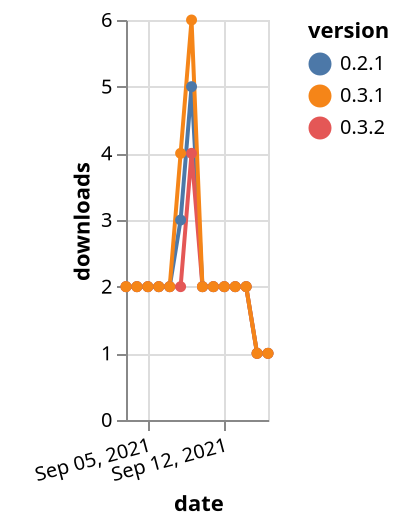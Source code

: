 {"$schema": "https://vega.github.io/schema/vega-lite/v5.json", "description": "A simple bar chart with embedded data.", "data": {"values": [{"date": "2021-09-03", "total": 2445, "delta": 2, "version": "0.2.1"}, {"date": "2021-09-04", "total": 2447, "delta": 2, "version": "0.2.1"}, {"date": "2021-09-05", "total": 2449, "delta": 2, "version": "0.2.1"}, {"date": "2021-09-06", "total": 2451, "delta": 2, "version": "0.2.1"}, {"date": "2021-09-07", "total": 2453, "delta": 2, "version": "0.2.1"}, {"date": "2021-09-08", "total": 2456, "delta": 3, "version": "0.2.1"}, {"date": "2021-09-09", "total": 2461, "delta": 5, "version": "0.2.1"}, {"date": "2021-09-10", "total": 2463, "delta": 2, "version": "0.2.1"}, {"date": "2021-09-11", "total": 2465, "delta": 2, "version": "0.2.1"}, {"date": "2021-09-12", "total": 2467, "delta": 2, "version": "0.2.1"}, {"date": "2021-09-13", "total": 2469, "delta": 2, "version": "0.2.1"}, {"date": "2021-09-14", "total": 2471, "delta": 2, "version": "0.2.1"}, {"date": "2021-09-15", "total": 2472, "delta": 1, "version": "0.2.1"}, {"date": "2021-09-16", "total": 2473, "delta": 1, "version": "0.2.1"}, {"date": "2021-09-03", "total": 2095, "delta": 2, "version": "0.3.2"}, {"date": "2021-09-04", "total": 2097, "delta": 2, "version": "0.3.2"}, {"date": "2021-09-05", "total": 2099, "delta": 2, "version": "0.3.2"}, {"date": "2021-09-06", "total": 2101, "delta": 2, "version": "0.3.2"}, {"date": "2021-09-07", "total": 2103, "delta": 2, "version": "0.3.2"}, {"date": "2021-09-08", "total": 2105, "delta": 2, "version": "0.3.2"}, {"date": "2021-09-09", "total": 2109, "delta": 4, "version": "0.3.2"}, {"date": "2021-09-10", "total": 2111, "delta": 2, "version": "0.3.2"}, {"date": "2021-09-11", "total": 2113, "delta": 2, "version": "0.3.2"}, {"date": "2021-09-12", "total": 2115, "delta": 2, "version": "0.3.2"}, {"date": "2021-09-13", "total": 2117, "delta": 2, "version": "0.3.2"}, {"date": "2021-09-14", "total": 2119, "delta": 2, "version": "0.3.2"}, {"date": "2021-09-15", "total": 2120, "delta": 1, "version": "0.3.2"}, {"date": "2021-09-16", "total": 2121, "delta": 1, "version": "0.3.2"}, {"date": "2021-09-03", "total": 2693, "delta": 2, "version": "0.3.1"}, {"date": "2021-09-04", "total": 2695, "delta": 2, "version": "0.3.1"}, {"date": "2021-09-05", "total": 2697, "delta": 2, "version": "0.3.1"}, {"date": "2021-09-06", "total": 2699, "delta": 2, "version": "0.3.1"}, {"date": "2021-09-07", "total": 2701, "delta": 2, "version": "0.3.1"}, {"date": "2021-09-08", "total": 2705, "delta": 4, "version": "0.3.1"}, {"date": "2021-09-09", "total": 2711, "delta": 6, "version": "0.3.1"}, {"date": "2021-09-10", "total": 2713, "delta": 2, "version": "0.3.1"}, {"date": "2021-09-11", "total": 2715, "delta": 2, "version": "0.3.1"}, {"date": "2021-09-12", "total": 2717, "delta": 2, "version": "0.3.1"}, {"date": "2021-09-13", "total": 2719, "delta": 2, "version": "0.3.1"}, {"date": "2021-09-14", "total": 2721, "delta": 2, "version": "0.3.1"}, {"date": "2021-09-15", "total": 2722, "delta": 1, "version": "0.3.1"}, {"date": "2021-09-16", "total": 2723, "delta": 1, "version": "0.3.1"}]}, "width": "container", "mark": {"type": "line", "point": {"filled": true}}, "encoding": {"x": {"field": "date", "type": "temporal", "timeUnit": "yearmonthdate", "title": "date", "axis": {"labelAngle": -15}}, "y": {"field": "delta", "type": "quantitative", "title": "downloads"}, "color": {"field": "version", "type": "nominal"}, "tooltip": {"field": "delta"}}}